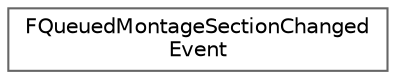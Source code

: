 digraph "Graphical Class Hierarchy"
{
 // INTERACTIVE_SVG=YES
 // LATEX_PDF_SIZE
  bgcolor="transparent";
  edge [fontname=Helvetica,fontsize=10,labelfontname=Helvetica,labelfontsize=10];
  node [fontname=Helvetica,fontsize=10,shape=box,height=0.2,width=0.4];
  rankdir="LR";
  Node0 [id="Node000000",label="FQueuedMontageSectionChanged\lEvent",height=0.2,width=0.4,color="grey40", fillcolor="white", style="filled",URL="$d2/d3b/structFQueuedMontageSectionChangedEvent.html",tooltip="Helper struct to store a Queued Montage Ended event."];
}
